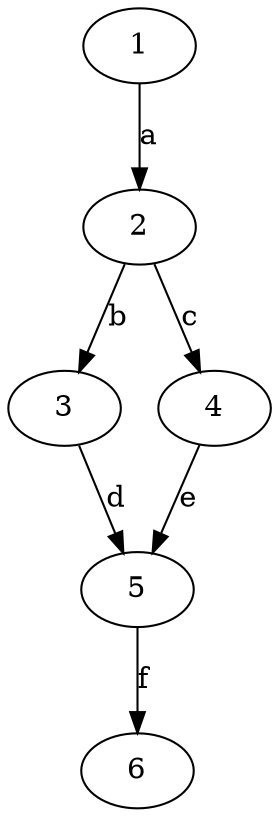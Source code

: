 digraph {
  1 [role="start"]
  6 [role="end"]

  1   -> 2  [label="a"];
  2   -> 3  [label="b"];
  2   -> 4  [label="c"];
  3   -> 5  [label="d"];
  4   -> 5  [label="e"];
  5   -> 6  [label="f"];
}
